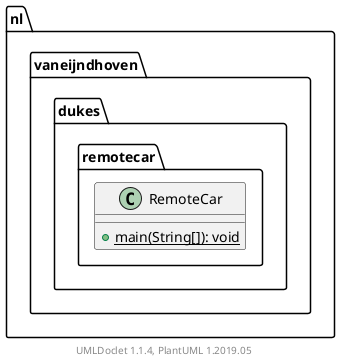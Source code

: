 @startuml

    namespace nl.vaneijndhoven.dukes.remotecar {

        class RemoteCar [[RemoteCar.html]] {
            {static} +main(String[]): void
        }

    }


    center footer UMLDoclet 1.1.4, PlantUML 1.2019.05
@enduml
